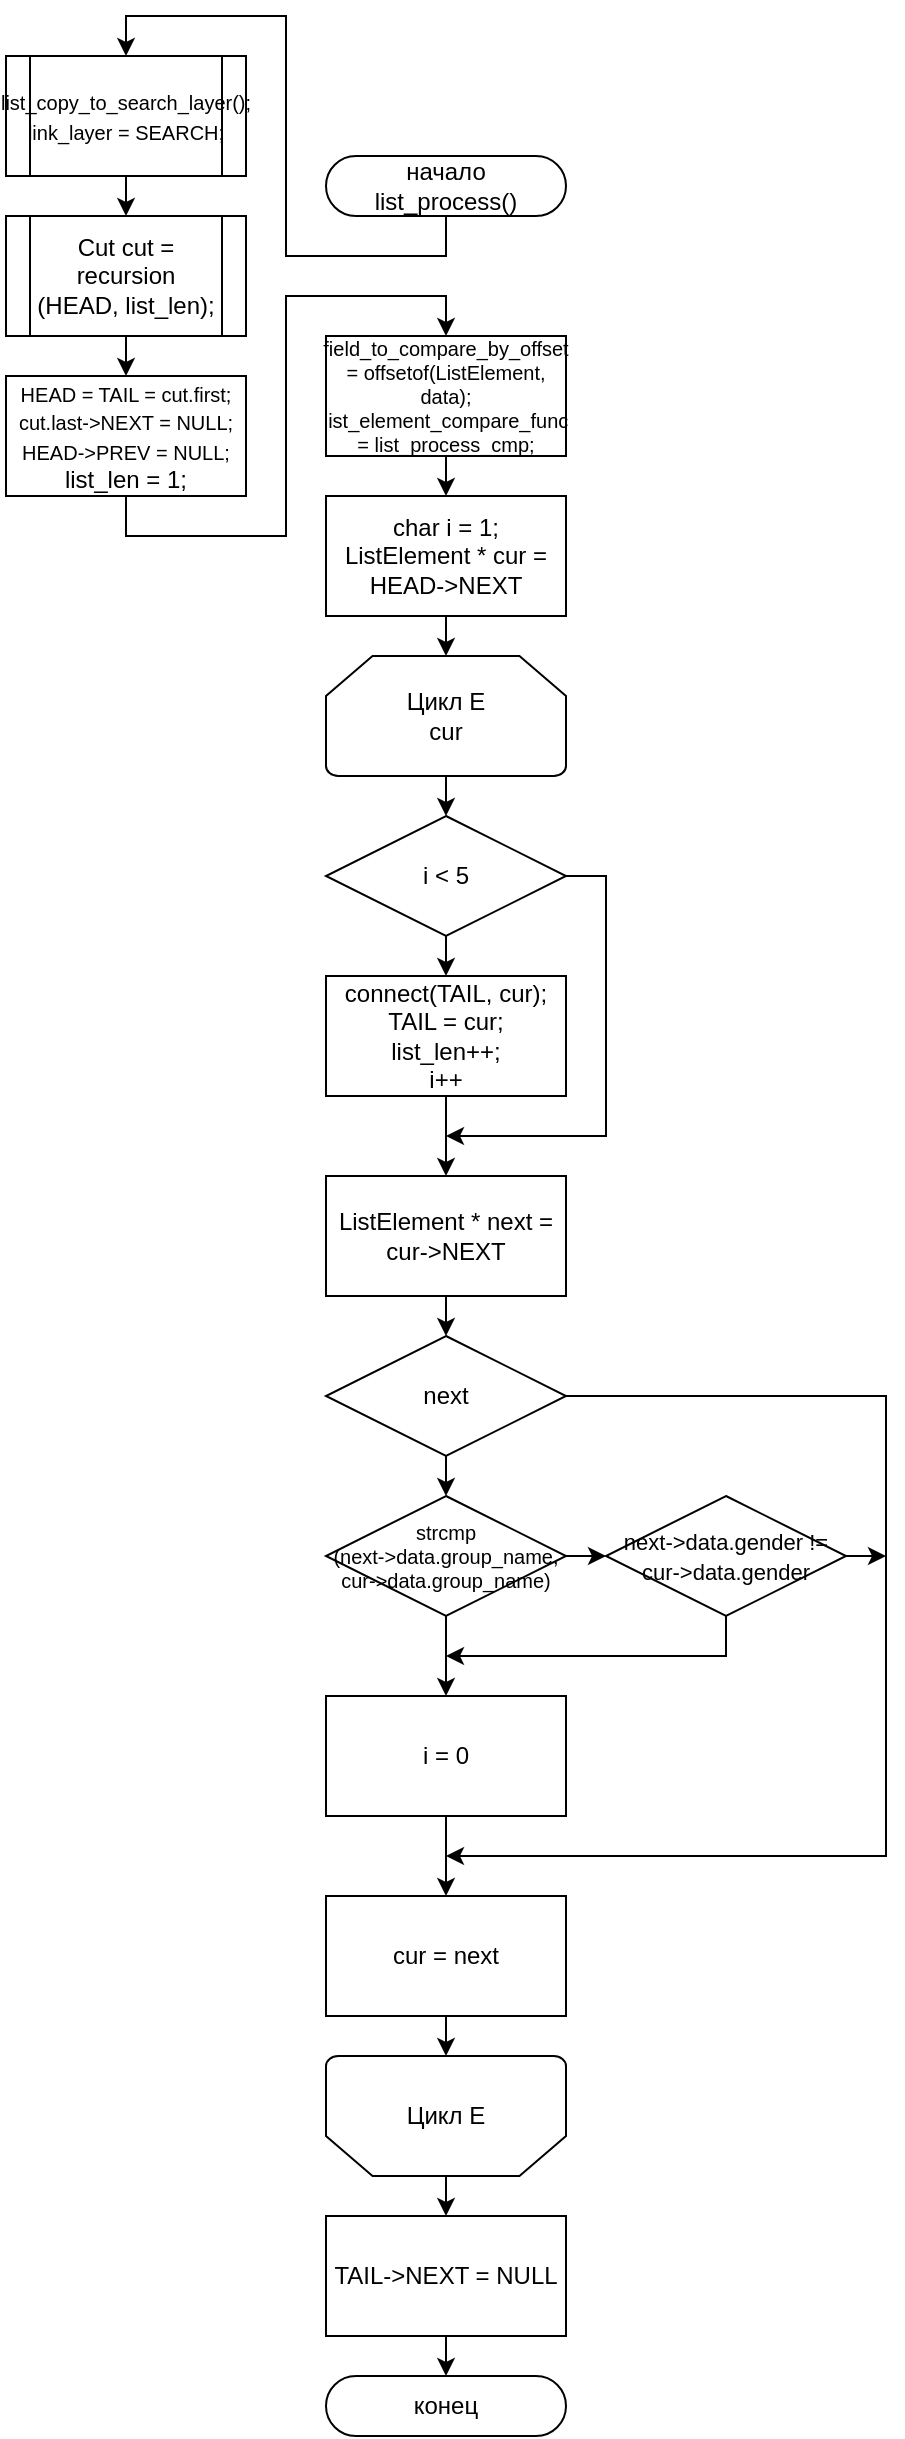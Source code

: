 <mxfile compressed="false" version="13.9.9" type="device">
  <diagram id="uBbau7ussQgPSl02ERnx" name="Page-1">
    <mxGraphModel dx="2607" dy="2277" grid="1" gridSize="10" guides="1" tooltips="1" connect="1" arrows="1" fold="1" page="1" pageScale="1" pageWidth="850" pageHeight="1100" math="0" shadow="0">
      <root>
        <mxCell id="0" />
        <mxCell id="1" parent="0" />
        <mxCell id="qXloWMecU9iQvMMXv3q1-344" style="edgeStyle=orthogonalEdgeStyle;rounded=0;orthogonalLoop=1;jettySize=auto;html=1;exitX=0.5;exitY=1;exitDx=0;exitDy=0;entryX=0.5;entryY=0;entryDx=0;entryDy=0;endSize=6;fontSize=12;" edge="1" parent="1" source="325" target="qXloWMecU9iQvMMXv3q1-339">
          <mxGeometry relative="1" as="geometry">
            <Array as="points">
              <mxPoint x="60" y="-70" />
              <mxPoint x="-20" y="-70" />
              <mxPoint x="-20" y="-190" />
              <mxPoint x="-100" y="-190" />
            </Array>
          </mxGeometry>
        </mxCell>
        <mxCell id="325" value="начало&lt;br&gt;list_process()" style="rounded=1;whiteSpace=wrap;html=1;arcSize=50;" parent="1" vertex="1">
          <mxGeometry y="-120" width="120" height="30" as="geometry" />
        </mxCell>
        <mxCell id="326" value="конец" style="rounded=1;whiteSpace=wrap;html=1;arcSize=50;" parent="1" vertex="1">
          <mxGeometry y="990" width="120" height="30" as="geometry" />
        </mxCell>
        <mxCell id="324" value="TAIL-&gt;NEXT = NULL" style="rounded=0;whiteSpace=wrap;html=1;" parent="1" vertex="1">
          <mxGeometry y="910" width="120" height="60" as="geometry" />
        </mxCell>
        <mxCell id="327" style="edgeStyle=orthogonalEdgeStyle;rounded=0;orthogonalLoop=1;jettySize=auto;html=1;exitX=0.5;exitY=1;exitDx=0;exitDy=0;entryX=0.5;entryY=0;entryDx=0;entryDy=0;" parent="1" source="324" target="326" edge="1">
          <mxGeometry relative="1" as="geometry" />
        </mxCell>
        <mxCell id="322" value="Цикл E&lt;br&gt;cur" style="strokeWidth=1;html=1;shape=mxgraph.flowchart.loop_limit;whiteSpace=wrap;flipV=0;" parent="1" vertex="1">
          <mxGeometry y="130" width="120" height="60" as="geometry" />
        </mxCell>
        <mxCell id="323" value="Цикл E" style="strokeWidth=1;html=1;shape=mxgraph.flowchart.loop_limit;whiteSpace=wrap;flipV=1;" parent="1" vertex="1">
          <mxGeometry y="830" width="120" height="60" as="geometry" />
        </mxCell>
        <mxCell id="321" value="cur = next" style="rounded=0;whiteSpace=wrap;html=1;" parent="1" vertex="1">
          <mxGeometry y="750" width="120" height="60" as="geometry" />
        </mxCell>
        <mxCell id="328" style="edgeStyle=orthogonalEdgeStyle;rounded=0;orthogonalLoop=1;jettySize=auto;html=1;exitX=0.5;exitY=1;exitDx=0;exitDy=0;entryX=0.5;entryY=0;entryDx=0;entryDy=0;" parent="1" source="321" target="323" edge="1">
          <mxGeometry relative="1" as="geometry" />
        </mxCell>
        <mxCell id="qXloWMecU9iQvMMXv3q1-355" style="edgeStyle=orthogonalEdgeStyle;rounded=0;orthogonalLoop=1;jettySize=auto;html=1;exitX=0.5;exitY=1;exitDx=0;exitDy=0;entryX=0.5;entryY=0;entryDx=0;entryDy=0;endSize=6;fontSize=10;" edge="1" parent="1" source="320" target="qXloWMecU9iQvMMXv3q1-353">
          <mxGeometry relative="1" as="geometry" />
        </mxCell>
        <mxCell id="320" value="next" style="rhombus;whiteSpace=wrap;html=1;rounded=0;" parent="1" vertex="1">
          <mxGeometry y="470" width="120" height="60" as="geometry" />
        </mxCell>
        <mxCell id="319" value="i = 0" style="rounded=0;whiteSpace=wrap;html=1;" parent="1" vertex="1">
          <mxGeometry y="650" width="120" height="60" as="geometry" />
        </mxCell>
        <mxCell id="329" style="edgeStyle=orthogonalEdgeStyle;rounded=0;orthogonalLoop=1;jettySize=auto;html=1;exitX=0.5;exitY=1;exitDx=0;exitDy=0;entryX=0.5;entryY=0;entryDx=0;entryDy=0;" parent="1" source="319" target="321" edge="1">
          <mxGeometry relative="1" as="geometry" />
        </mxCell>
        <mxCell id="331" style="edgeStyle=orthogonalEdgeStyle;rounded=0;orthogonalLoop=1;jettySize=auto;html=1;exitX=1;exitY=0.5;exitDx=0;exitDy=0;" parent="1" source="320" edge="1">
          <mxGeometry relative="1" as="geometry">
            <mxPoint x="60" y="730" as="targetPoint" />
            <Array as="points">
              <mxPoint x="280" y="500" />
              <mxPoint x="280" y="730" />
            </Array>
          </mxGeometry>
        </mxCell>
        <mxCell id="318" value="ListElement * next = cur-&gt;NEXT" style="rounded=0;whiteSpace=wrap;html=1;" parent="1" vertex="1">
          <mxGeometry y="390" width="120" height="60" as="geometry" />
        </mxCell>
        <mxCell id="332" style="edgeStyle=orthogonalEdgeStyle;rounded=0;orthogonalLoop=1;jettySize=auto;html=1;exitX=0.5;exitY=1;exitDx=0;exitDy=0;entryX=0.5;entryY=0;entryDx=0;entryDy=0;" parent="1" source="318" target="320" edge="1">
          <mxGeometry relative="1" as="geometry" />
        </mxCell>
        <mxCell id="317" value="i &lt; 5" style="rhombus;whiteSpace=wrap;html=1;rounded=0;" parent="1" vertex="1">
          <mxGeometry y="210" width="120" height="60" as="geometry" />
        </mxCell>
        <mxCell id="316" value="connect(TAIL, cur);&lt;br&gt;TAIL = cur;&lt;br&gt;list_len++;&lt;br&gt;i++" style="rounded=0;whiteSpace=wrap;html=1;" parent="1" vertex="1">
          <mxGeometry y="290" width="120" height="60" as="geometry" />
        </mxCell>
        <mxCell id="333" style="edgeStyle=orthogonalEdgeStyle;rounded=0;orthogonalLoop=1;jettySize=auto;html=1;exitX=0.5;exitY=1;exitDx=0;exitDy=0;entryX=0.5;entryY=0;entryDx=0;entryDy=0;" parent="1" source="316" target="318" edge="1">
          <mxGeometry relative="1" as="geometry" />
        </mxCell>
        <mxCell id="334" style="edgeStyle=orthogonalEdgeStyle;rounded=0;orthogonalLoop=1;jettySize=auto;html=1;exitX=0.5;exitY=1;exitDx=0;exitDy=0;entryX=0.5;entryY=0;entryDx=0;entryDy=0;" parent="1" source="317" target="316" edge="1">
          <mxGeometry relative="1" as="geometry" />
        </mxCell>
        <mxCell id="335" style="edgeStyle=orthogonalEdgeStyle;rounded=0;orthogonalLoop=1;jettySize=auto;html=1;exitX=1;exitY=0.5;exitDx=0;exitDy=0;" parent="1" source="317" edge="1">
          <mxGeometry relative="1" as="geometry">
            <mxPoint x="60" y="370" as="targetPoint" />
            <Array as="points">
              <mxPoint x="140" y="240" />
              <mxPoint x="140" y="370" />
            </Array>
          </mxGeometry>
        </mxCell>
        <mxCell id="336" style="edgeStyle=orthogonalEdgeStyle;rounded=0;orthogonalLoop=1;jettySize=auto;html=1;exitX=0.5;exitY=1;exitDx=0;exitDy=0;entryX=0.5;entryY=0;entryDx=0;entryDy=0;" parent="1" source="322" target="317" edge="1">
          <mxGeometry relative="1" as="geometry" />
        </mxCell>
        <mxCell id="337" style="edgeStyle=orthogonalEdgeStyle;rounded=0;orthogonalLoop=1;jettySize=auto;html=1;exitX=0.5;exitY=1;exitDx=0;exitDy=0;entryX=0.5;entryY=0;entryDx=0;entryDy=0;" parent="1" source="323" target="324" edge="1">
          <mxGeometry relative="1" as="geometry" />
        </mxCell>
        <mxCell id="315" value="char i = 1;&lt;br&gt;ListElement * cur = HEAD-&amp;gt;NEXT" style="rounded=0;whiteSpace=wrap;html=1;" parent="1" vertex="1">
          <mxGeometry y="50" width="120" height="60" as="geometry" />
        </mxCell>
        <mxCell id="338" style="edgeStyle=orthogonalEdgeStyle;rounded=0;orthogonalLoop=1;jettySize=auto;html=1;exitX=0.5;exitY=1;exitDx=0;exitDy=0;entryX=0.5;entryY=0;entryDx=0;entryDy=0;" parent="1" source="315" target="322" edge="1">
          <mxGeometry relative="1" as="geometry" />
        </mxCell>
        <mxCell id="qXloWMecU9iQvMMXv3q1-350" style="edgeStyle=orthogonalEdgeStyle;rounded=0;orthogonalLoop=1;jettySize=auto;html=1;exitX=0.5;exitY=1;exitDx=0;exitDy=0;entryX=0.5;entryY=0;entryDx=0;entryDy=0;endSize=6;fontSize=12;" edge="1" parent="1" source="qXloWMecU9iQvMMXv3q1-339" target="qXloWMecU9iQvMMXv3q1-341">
          <mxGeometry relative="1" as="geometry" />
        </mxCell>
        <mxCell id="qXloWMecU9iQvMMXv3q1-339" value="&lt;font style=&quot;font-size: 10px&quot;&gt;list_copy_to_search_layer();&lt;br&gt;link_layer = SEARCH;&lt;/font&gt;" style="shape=process;whiteSpace=wrap;html=1;backgroundOutline=1;fontFamily=Helvetica;fontSize=12;fontColor=#000000;align=center;strokeColor=#000000;fillColor=#ffffff;" vertex="1" parent="1">
          <mxGeometry x="-160" y="-170" width="120" height="60" as="geometry" />
        </mxCell>
        <mxCell id="qXloWMecU9iQvMMXv3q1-347" style="edgeStyle=orthogonalEdgeStyle;rounded=0;orthogonalLoop=1;jettySize=auto;html=1;exitX=0.5;exitY=1;exitDx=0;exitDy=0;entryX=0.5;entryY=0;entryDx=0;entryDy=0;endSize=6;fontSize=12;" edge="1" parent="1" source="qXloWMecU9iQvMMXv3q1-341" target="qXloWMecU9iQvMMXv3q1-342">
          <mxGeometry relative="1" as="geometry" />
        </mxCell>
        <mxCell id="qXloWMecU9iQvMMXv3q1-341" value="&lt;span&gt;Cut cut =&lt;br&gt;recursion&lt;br&gt;(HEAD, list_len);&lt;/span&gt;" style="shape=process;whiteSpace=wrap;html=1;backgroundOutline=1;fontSize=12;" vertex="1" parent="1">
          <mxGeometry x="-160" y="-90" width="120" height="60" as="geometry" />
        </mxCell>
        <mxCell id="qXloWMecU9iQvMMXv3q1-351" style="edgeStyle=orthogonalEdgeStyle;rounded=0;orthogonalLoop=1;jettySize=auto;html=1;exitX=0.5;exitY=1;exitDx=0;exitDy=0;entryX=0.5;entryY=0;entryDx=0;entryDy=0;endSize=6;fontSize=12;" edge="1" parent="1" source="qXloWMecU9iQvMMXv3q1-342" target="qXloWMecU9iQvMMXv3q1-349">
          <mxGeometry relative="1" as="geometry">
            <Array as="points">
              <mxPoint x="-100" y="70" />
              <mxPoint x="-20" y="70" />
              <mxPoint x="-20" y="-50" />
              <mxPoint x="60" y="-50" />
            </Array>
          </mxGeometry>
        </mxCell>
        <mxCell id="qXloWMecU9iQvMMXv3q1-342" value="&lt;font style=&quot;font-size: 10px&quot;&gt;&lt;span&gt;HEAD = TAIL = cut.first;&lt;/span&gt;&lt;br&gt;&lt;span&gt;cut.last-&amp;gt;NEXT = NULL;&lt;/span&gt;&lt;br&gt;&lt;span&gt;HEAD-&amp;gt;PREV = NULL;&lt;br&gt;&lt;/span&gt;&lt;span style=&quot;font-size: 12px&quot;&gt;list_len = 1;&lt;/span&gt;&lt;span&gt;&lt;br&gt;&lt;/span&gt;&lt;/font&gt;" style="rounded=0;whiteSpace=wrap;html=1;fontSize=12;" vertex="1" parent="1">
          <mxGeometry x="-160" y="-10" width="120" height="60" as="geometry" />
        </mxCell>
        <mxCell id="qXloWMecU9iQvMMXv3q1-352" style="edgeStyle=orthogonalEdgeStyle;rounded=0;orthogonalLoop=1;jettySize=auto;html=1;exitX=0.5;exitY=1;exitDx=0;exitDy=0;entryX=0.5;entryY=0;entryDx=0;entryDy=0;endSize=6;fontSize=12;" edge="1" parent="1" source="qXloWMecU9iQvMMXv3q1-349" target="315">
          <mxGeometry relative="1" as="geometry" />
        </mxCell>
        <mxCell id="qXloWMecU9iQvMMXv3q1-349" value="field_to_compare_by_offset = offsetof(ListElement, data);&lt;br style=&quot;font-size: 10px;&quot;&gt;list_element_compare_func = list_process_cmp;" style="rounded=0;whiteSpace=wrap;html=1;fontSize=10;" vertex="1" parent="1">
          <mxGeometry y="-30" width="120" height="60" as="geometry" />
        </mxCell>
        <mxCell id="qXloWMecU9iQvMMXv3q1-356" style="edgeStyle=orthogonalEdgeStyle;rounded=0;orthogonalLoop=1;jettySize=auto;html=1;exitX=0.5;exitY=1;exitDx=0;exitDy=0;entryX=0.5;entryY=0;entryDx=0;entryDy=0;endSize=6;fontSize=10;" edge="1" parent="1" source="qXloWMecU9iQvMMXv3q1-353" target="319">
          <mxGeometry relative="1" as="geometry" />
        </mxCell>
        <mxCell id="qXloWMecU9iQvMMXv3q1-357" style="edgeStyle=orthogonalEdgeStyle;rounded=0;orthogonalLoop=1;jettySize=auto;html=1;exitX=1;exitY=0.5;exitDx=0;exitDy=0;entryX=0;entryY=0.5;entryDx=0;entryDy=0;endSize=6;fontSize=10;" edge="1" parent="1" source="qXloWMecU9iQvMMXv3q1-353" target="qXloWMecU9iQvMMXv3q1-354">
          <mxGeometry relative="1" as="geometry" />
        </mxCell>
        <mxCell id="qXloWMecU9iQvMMXv3q1-353" value="strcmp&lt;br&gt;(next-&amp;gt;data.group_name, cur-&amp;gt;data.group_name)" style="rhombus;whiteSpace=wrap;html=1;rounded=0;fontSize=10;" vertex="1" parent="1">
          <mxGeometry y="550" width="120" height="60" as="geometry" />
        </mxCell>
        <mxCell id="qXloWMecU9iQvMMXv3q1-358" style="edgeStyle=orthogonalEdgeStyle;rounded=0;orthogonalLoop=1;jettySize=auto;html=1;exitX=0.5;exitY=1;exitDx=0;exitDy=0;endSize=6;fontSize=10;" edge="1" parent="1" source="qXloWMecU9iQvMMXv3q1-354">
          <mxGeometry relative="1" as="geometry">
            <mxPoint x="60" y="630" as="targetPoint" />
            <Array as="points">
              <mxPoint x="200" y="630" />
            </Array>
          </mxGeometry>
        </mxCell>
        <mxCell id="qXloWMecU9iQvMMXv3q1-359" style="edgeStyle=orthogonalEdgeStyle;rounded=0;orthogonalLoop=1;jettySize=auto;html=1;endSize=6;fontSize=10;" edge="1" parent="1" source="qXloWMecU9iQvMMXv3q1-354">
          <mxGeometry relative="1" as="geometry">
            <mxPoint x="280.0" y="580" as="targetPoint" />
          </mxGeometry>
        </mxCell>
        <mxCell id="qXloWMecU9iQvMMXv3q1-354" value="&lt;font style=&quot;font-size: 11px&quot;&gt;next-&amp;gt;data.gender != cur-&amp;gt;data.gender&lt;/font&gt;" style="rhombus;whiteSpace=wrap;html=1;rounded=0;" vertex="1" parent="1">
          <mxGeometry x="140" y="550" width="120" height="60" as="geometry" />
        </mxCell>
      </root>
    </mxGraphModel>
  </diagram>
</mxfile>
